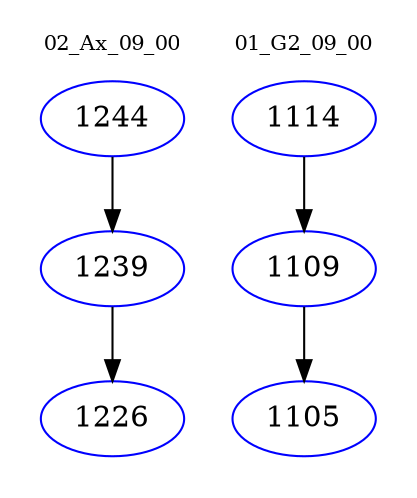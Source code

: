 digraph{
subgraph cluster_0 {
color = white
label = "02_Ax_09_00";
fontsize=10;
T0_1244 [label="1244", color="blue"]
T0_1244 -> T0_1239 [color="black"]
T0_1239 [label="1239", color="blue"]
T0_1239 -> T0_1226 [color="black"]
T0_1226 [label="1226", color="blue"]
}
subgraph cluster_1 {
color = white
label = "01_G2_09_00";
fontsize=10;
T1_1114 [label="1114", color="blue"]
T1_1114 -> T1_1109 [color="black"]
T1_1109 [label="1109", color="blue"]
T1_1109 -> T1_1105 [color="black"]
T1_1105 [label="1105", color="blue"]
}
}
